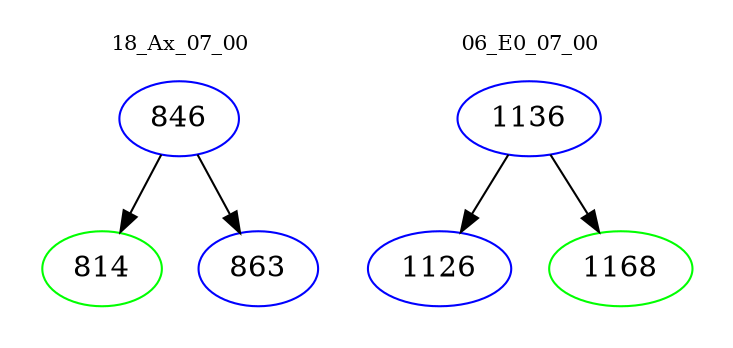 digraph{
subgraph cluster_0 {
color = white
label = "18_Ax_07_00";
fontsize=10;
T0_846 [label="846", color="blue"]
T0_846 -> T0_814 [color="black"]
T0_814 [label="814", color="green"]
T0_846 -> T0_863 [color="black"]
T0_863 [label="863", color="blue"]
}
subgraph cluster_1 {
color = white
label = "06_E0_07_00";
fontsize=10;
T1_1136 [label="1136", color="blue"]
T1_1136 -> T1_1126 [color="black"]
T1_1126 [label="1126", color="blue"]
T1_1136 -> T1_1168 [color="black"]
T1_1168 [label="1168", color="green"]
}
}
